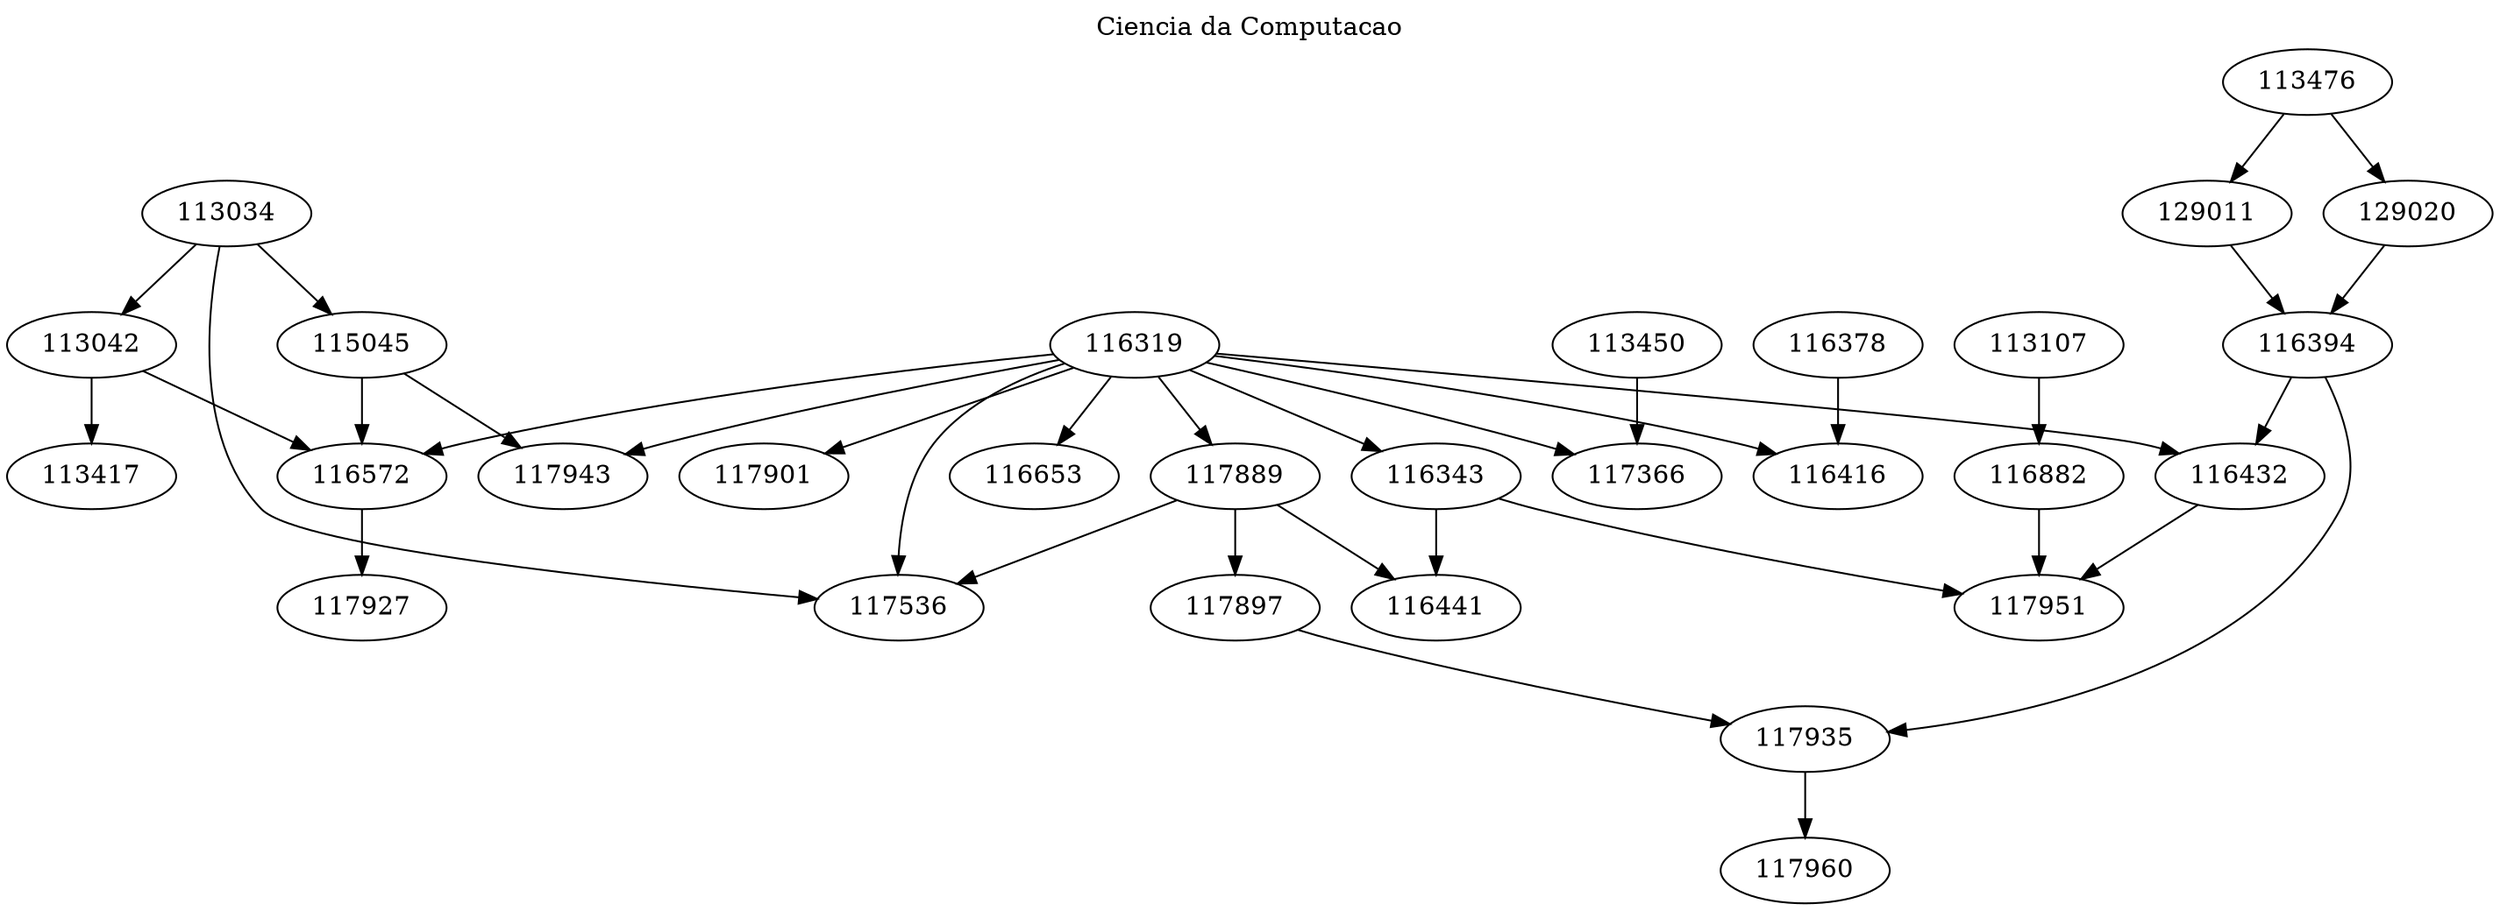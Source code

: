 digraph CiC{
	113034 -> 113042;
	113034 -> 115045;
	113034 -> 117536;
	113450 -> 117366;
	113476 -> 129011;
	113476 -> 129020;
	129011 -> 116394;
	116319 -> 117889;
	116319 -> 117366;
	116319 -> 117901;
	116319 -> 116572;
	116319 -> 116343;
	116319 -> 116653;
	116319 -> 116432;
	116319 -> 116416;
	116319 -> 117943;
	116319 -> 117536;
	129020 -> 116394;
	113042 -> 113417;
	113042 -> 116572;
	116394 -> 117935;
	116394 -> 116432;
	117889 -> 117897;
	117889 -> 116441;
	117889 -> 117536;
	113107 -> 116882;
	115045 -> 116572;
	115045 -> 117943;
	117897 -> 117935;
	116572 -> 117927;
	116343 -> 116441;
	116343 -> 117951;
	117935 -> 117960;
	116378 -> 116416;
	116432 -> 117951;
	116882 -> 117951;
	labelloc="t";
	label="Ciencia da Computacao";
}

digraph Critical1{
	113476 -> 129011;
	113476 [label="113476 Peso: 6 Peso Acumulado: 6"];
	129011 -> 116394;
	129011 [label="129011 Peso: 4 Peso Acumulado: 10"];
	116394 -> 116432;
	116394 [label="116394 Peso: 4 Peso Acumulado: 14"];
	116432 -> 117951;
	116432 [label="116432 Peso: 4 Peso Acumulado: 18"];
	117951 [label="117951 Peso: 4 Peso Acumulado: 22"];
	labelloc="t";
	label="Caminho Critico 1  ::  Peso Total = 22";
}

digraph Critical2{
	113476 -> 129011;
	113476 [label="113476 Peso: 6 Peso Acumulado: 6"];
	129011 -> 116394;
	129011 [label="129011 Peso: 4 Peso Acumulado: 10"];
	116394 -> 117935;
	116394 [label="116394 Peso: 4 Peso Acumulado: 14"];
	117935 -> 117960;
	117935 [label="117935 Peso: 4 Peso Acumulado: 18"];
	117960 [label="117960 Peso: 4 Peso Acumulado: 22"];
	labelloc="t";
	label="Caminho Critico 2  ::  Peso Total = 22";
}

